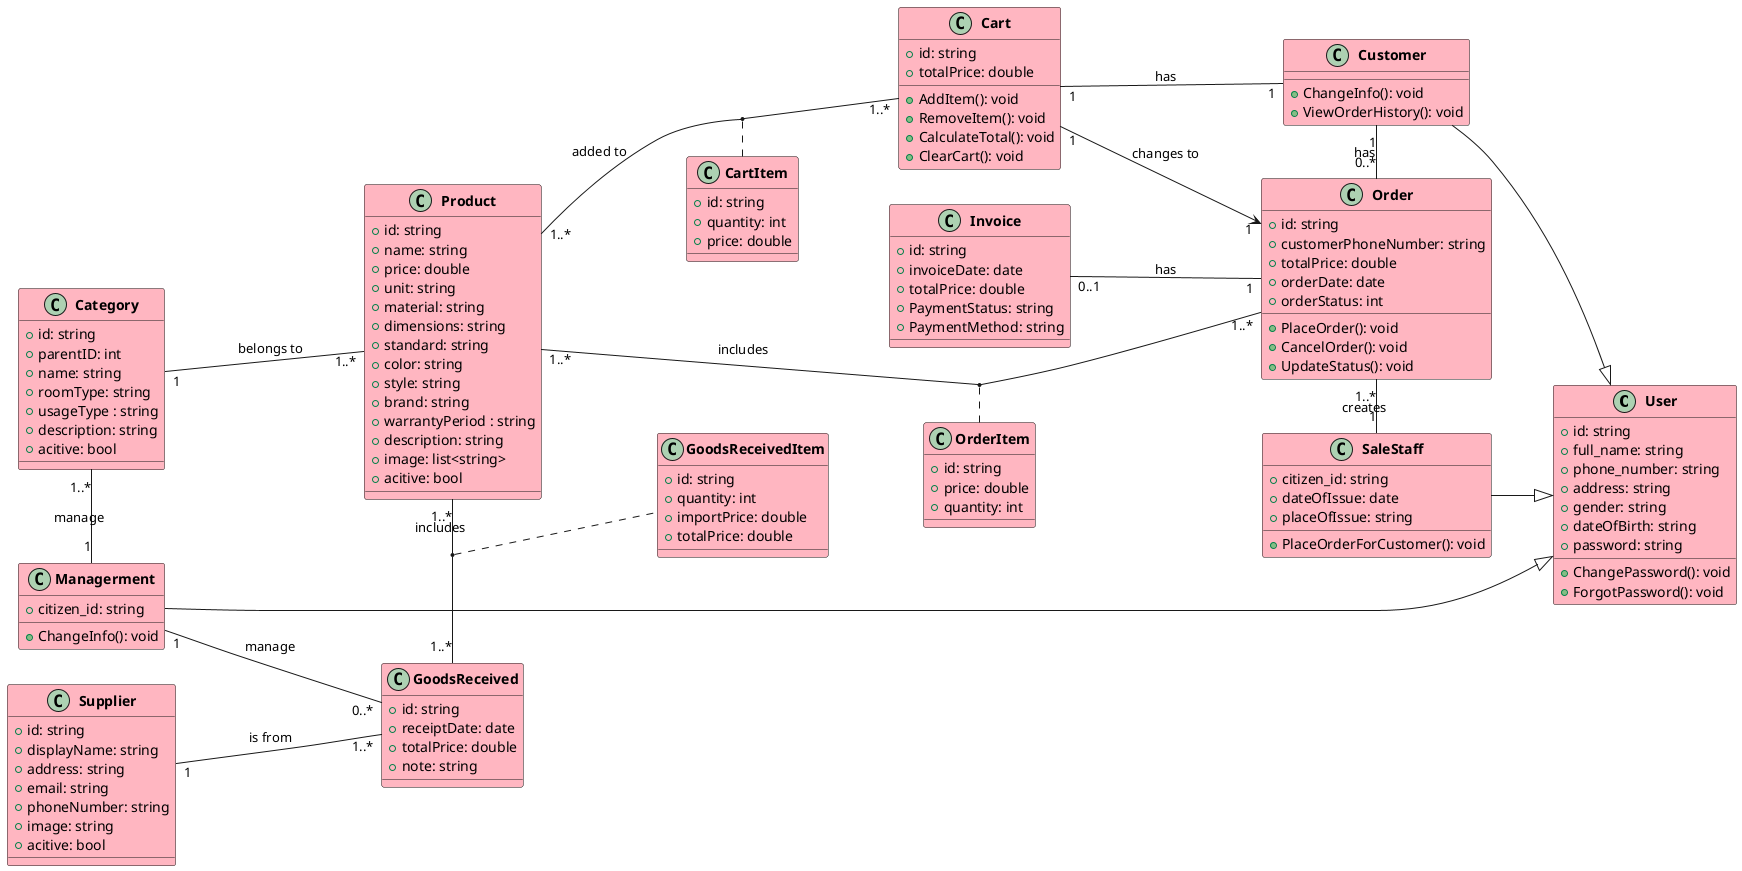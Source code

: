 @startuml classdemo

left to right direction

skinparam class {
    BackgroundColor LightPink
    FontColor Black
    FontStyle bold
}

class User {
    + id: string
    + full_name: string
    + phone_number: string
    + address: string
    + gender: string
    + dateOfBirth: string
    + password: string
    'Method
    + ChangePassword(): void
    + ForgotPassword(): void
}

class Managerment {
    + citizen_id: string
    'Method
    + ChangeInfo(): void
    
}

class SaleStaff {
    + citizen_id: string
    + dateOfIssue: date
    + placeOfIssue: string
    'Method
    + PlaceOrderForCustomer(): void
}

class Customer {
    'Method
    + ChangeInfo(): void
    + ViewOrderHistory(): void
}


class Product {
    + id: string
    + name: string
    + price: double
    + unit: string
    + material: string
    + dimensions: string
    + standard: string
    + color: string
    + style: string
    + brand: string
    + warrantyPeriod : string
    + description: string
    + image: list<string>
    + acitive: bool
    'Method
}

class Cart {
    + id: string
    + totalPrice: double
    'Method
    + AddItem(): void
    + RemoveItem(): void
    + CalculateTotal(): void
    + ClearCart(): void
}

class CartItem {
    + id: string
    + quantity: int
    + price: double
}

class Order {
    + id: string
    + customerPhoneNumber: string
    + totalPrice: double
    + orderDate: date
    + orderStatus: int

    'Method
    + PlaceOrder(): void
    + CancelOrder(): void
    + UpdateStatus(): void
}

class OrderItem {
    + id: string
    + price: double
    + quantity: int
    'Method
}

class Invoice {
    + id: string
    + invoiceDate: date
    + totalPrice: double
    + PaymentStatus: string
    + PaymentMethod: string
}


class Supplier {
    + id: string
    + displayName: string
    + address: string
    + email: string
    + phoneNumber: string
    + image: string
    + acitive: bool
    'Method

}

class GoodsReceived {
    + id: string
    + receiptDate: date
    + totalPrice: double
    + note: string
    'Method
}

class GoodsReceivedItem {
    + id: string
    + quantity: int
    + importPrice: double
    + totalPrice: double
}

class Category {
    + id: string
    + parentID: int
    + name: string
    + roomType: string
    + usageType : string
    + description: string
    + acitive: bool
}



Product "1..*" -up-- "1" Category: belongs to
Product "1..*" -down- "1..*" Cart: added to
' sp duoc them vao gh
(Cart, Product) . CartItem
Product "1..*" -down-- "1..*" Order: includes
' sp nam trong dh
(Product, Order) .. OrderItem
Product "1..*" -left-- "1..*" GoodsReceived: includes
(GoodsReceived, Product) . GoodsReceivedItem


GoodsReceived "1..*" -up-- "1" Supplier: is from
' pnh den tu ncc
GoodsReceived "0..*" -up-- "1" Managerment: manage


Cart "1" -down-- "1" Customer: has
Cart "1" -right-> "1" Order : changes to
' gh thay doi thanh dh. khi kh thanh toan


Order "0..*" -left-- "1" Customer: has
Order "1..*" -right-- "1" SaleStaff: creates
Order "1" -up-- "0..1" Invoice: has


Category "1..*" -right-- "1" Managerment: manage


Customer --|> User
SaleStaff --|> User
Managerment --|> User

@enduml
